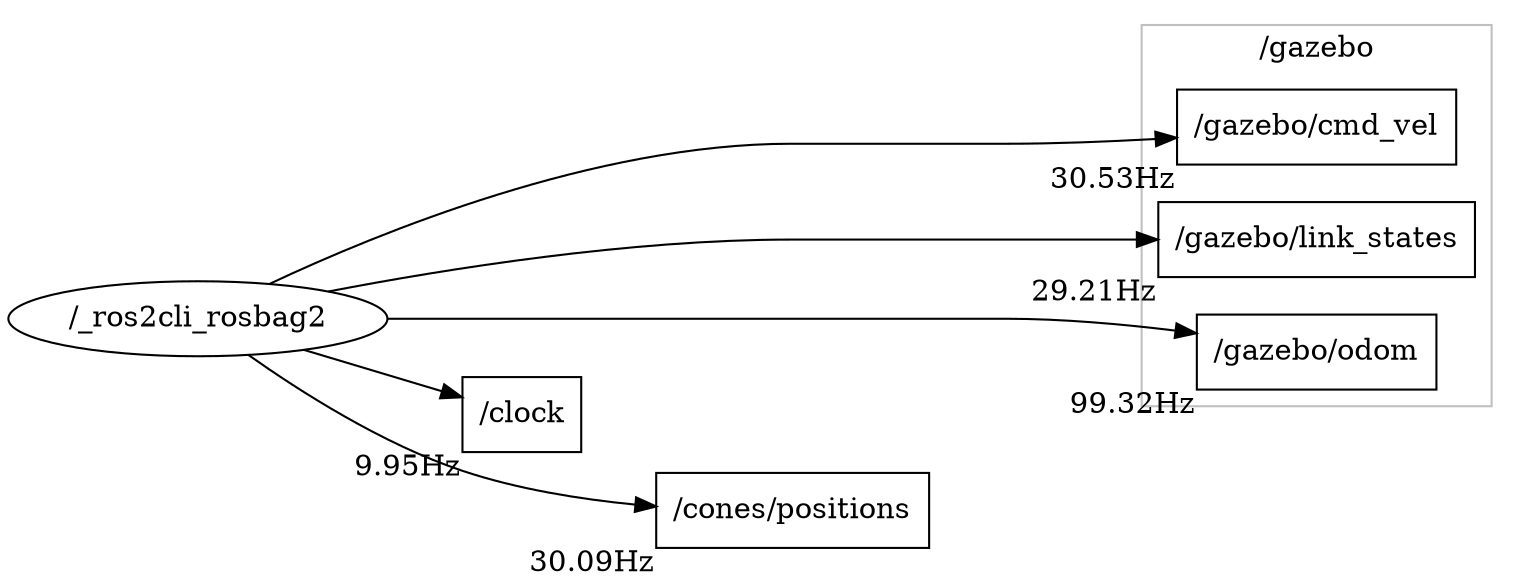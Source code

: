 strict digraph ros2_extraction {
	graph [rankdir=LR];
	subgraph "cluster_/gazebo" {
		graph [color=grey,
			label="/gazebo"
		];
		node [shape=rectangle];
		"/gazebo/cmd_vel"	[label="/gazebo/cmd_vel",
			shape=rectangle,
			xlabel="30.53Hz"];
		"/gazebo/link_states"	[label="/gazebo/link_states",
			shape=rectangle,
			xlabel="29.21Hz"];
		"/gazebo/odom"	[label="/gazebo/odom",
			shape=rectangle,
			xlabel="99.32Hz"];
	}
	"/_ros2cli_rosbag2"	[label="/_ros2cli_rosbag2"];
	"/clock"	[label="/clock",
		shape=rectangle,
		xlabel="9.95Hz"];
	"/_ros2cli_rosbag2" -> "/clock"	[minlen=1];
	"/cones/positions"	[label="/cones/positions",
		shape=rectangle,
		xlabel="30.09Hz"];
	"/_ros2cli_rosbag2" -> "/cones/positions"	[minlen=2];
	"/_ros2cli_rosbag2" -> "/gazebo/cmd_vel"	[minlen=3];
	"/_ros2cli_rosbag2" -> "/gazebo/link_states"	[minlen=4];
	"/_ros2cli_rosbag2" -> "/gazebo/odom"	[minlen=5];
}
